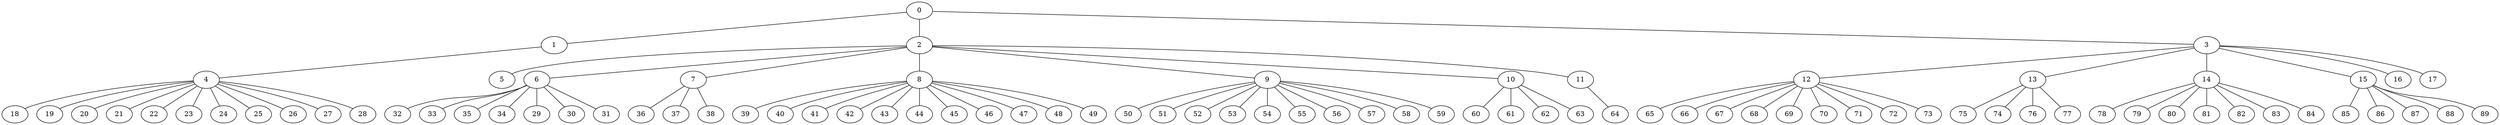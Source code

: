 
graph graphname {
    0 -- 1
0 -- 2
0 -- 3
1 -- 4
2 -- 5
2 -- 6
2 -- 7
2 -- 8
2 -- 9
2 -- 10
2 -- 11
3 -- 12
3 -- 13
3 -- 14
3 -- 15
3 -- 16
3 -- 17
4 -- 18
4 -- 19
4 -- 20
4 -- 21
4 -- 22
4 -- 23
4 -- 24
4 -- 25
4 -- 26
4 -- 27
4 -- 28
6 -- 32
6 -- 33
6 -- 35
6 -- 34
6 -- 29
6 -- 30
6 -- 31
7 -- 36
7 -- 37
7 -- 38
8 -- 39
8 -- 40
8 -- 41
8 -- 42
8 -- 43
8 -- 44
8 -- 45
8 -- 46
8 -- 47
8 -- 48
8 -- 49
9 -- 50
9 -- 51
9 -- 52
9 -- 53
9 -- 54
9 -- 55
9 -- 56
9 -- 57
9 -- 58
9 -- 59
10 -- 60
10 -- 61
10 -- 62
10 -- 63
11 -- 64
12 -- 65
12 -- 66
12 -- 67
12 -- 68
12 -- 69
12 -- 70
12 -- 71
12 -- 72
12 -- 73
13 -- 75
13 -- 74
13 -- 76
13 -- 77
14 -- 78
14 -- 79
14 -- 80
14 -- 81
14 -- 82
14 -- 83
14 -- 84
15 -- 85
15 -- 86
15 -- 87
15 -- 88
15 -- 89

}
